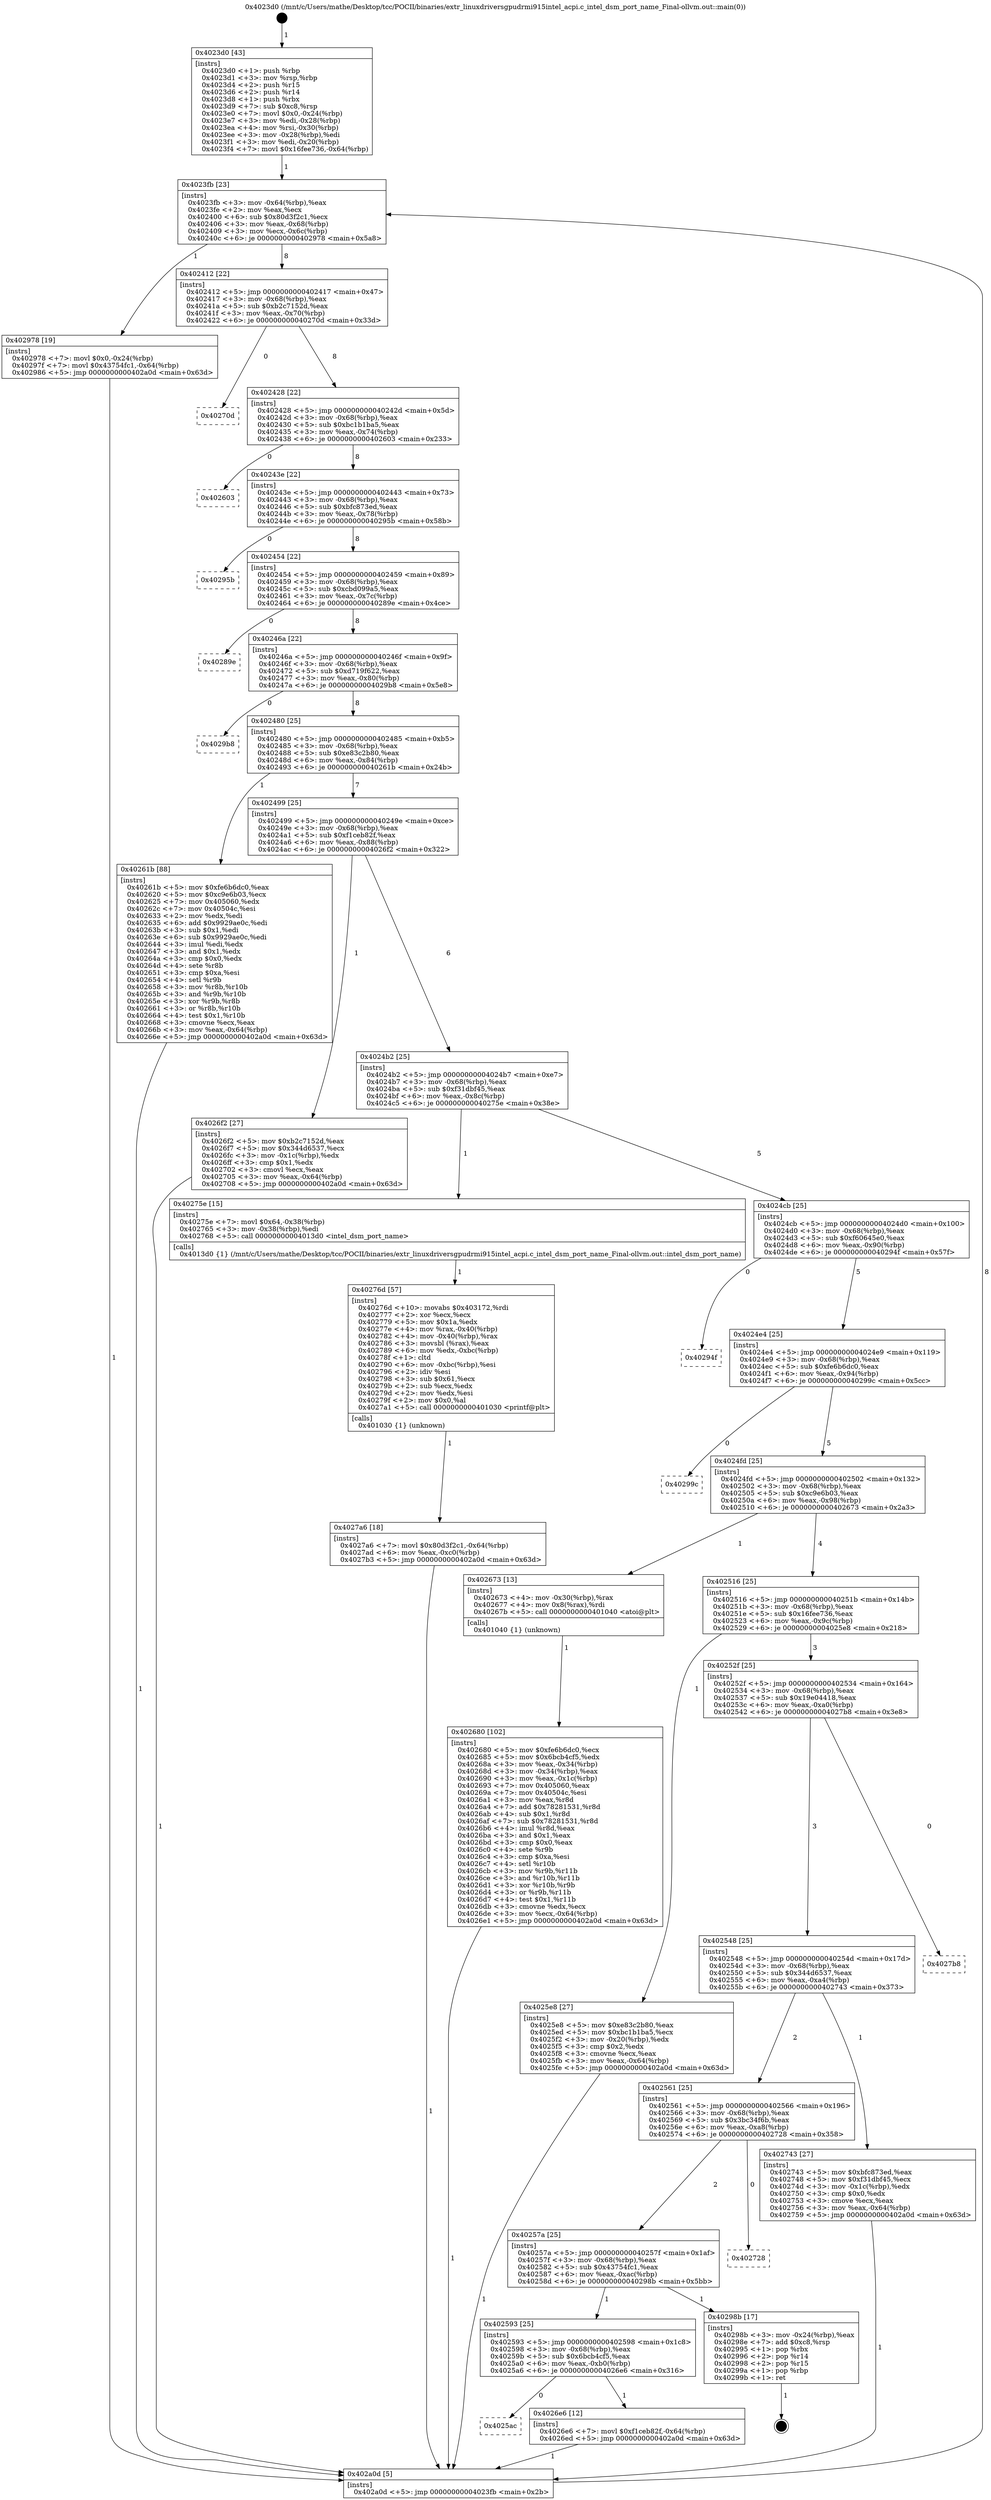 digraph "0x4023d0" {
  label = "0x4023d0 (/mnt/c/Users/mathe/Desktop/tcc/POCII/binaries/extr_linuxdriversgpudrmi915intel_acpi.c_intel_dsm_port_name_Final-ollvm.out::main(0))"
  labelloc = "t"
  node[shape=record]

  Entry [label="",width=0.3,height=0.3,shape=circle,fillcolor=black,style=filled]
  "0x4023fb" [label="{
     0x4023fb [23]\l
     | [instrs]\l
     &nbsp;&nbsp;0x4023fb \<+3\>: mov -0x64(%rbp),%eax\l
     &nbsp;&nbsp;0x4023fe \<+2\>: mov %eax,%ecx\l
     &nbsp;&nbsp;0x402400 \<+6\>: sub $0x80d3f2c1,%ecx\l
     &nbsp;&nbsp;0x402406 \<+3\>: mov %eax,-0x68(%rbp)\l
     &nbsp;&nbsp;0x402409 \<+3\>: mov %ecx,-0x6c(%rbp)\l
     &nbsp;&nbsp;0x40240c \<+6\>: je 0000000000402978 \<main+0x5a8\>\l
  }"]
  "0x402978" [label="{
     0x402978 [19]\l
     | [instrs]\l
     &nbsp;&nbsp;0x402978 \<+7\>: movl $0x0,-0x24(%rbp)\l
     &nbsp;&nbsp;0x40297f \<+7\>: movl $0x43754fc1,-0x64(%rbp)\l
     &nbsp;&nbsp;0x402986 \<+5\>: jmp 0000000000402a0d \<main+0x63d\>\l
  }"]
  "0x402412" [label="{
     0x402412 [22]\l
     | [instrs]\l
     &nbsp;&nbsp;0x402412 \<+5\>: jmp 0000000000402417 \<main+0x47\>\l
     &nbsp;&nbsp;0x402417 \<+3\>: mov -0x68(%rbp),%eax\l
     &nbsp;&nbsp;0x40241a \<+5\>: sub $0xb2c7152d,%eax\l
     &nbsp;&nbsp;0x40241f \<+3\>: mov %eax,-0x70(%rbp)\l
     &nbsp;&nbsp;0x402422 \<+6\>: je 000000000040270d \<main+0x33d\>\l
  }"]
  Exit [label="",width=0.3,height=0.3,shape=circle,fillcolor=black,style=filled,peripheries=2]
  "0x40270d" [label="{
     0x40270d\l
  }", style=dashed]
  "0x402428" [label="{
     0x402428 [22]\l
     | [instrs]\l
     &nbsp;&nbsp;0x402428 \<+5\>: jmp 000000000040242d \<main+0x5d\>\l
     &nbsp;&nbsp;0x40242d \<+3\>: mov -0x68(%rbp),%eax\l
     &nbsp;&nbsp;0x402430 \<+5\>: sub $0xbc1b1ba5,%eax\l
     &nbsp;&nbsp;0x402435 \<+3\>: mov %eax,-0x74(%rbp)\l
     &nbsp;&nbsp;0x402438 \<+6\>: je 0000000000402603 \<main+0x233\>\l
  }"]
  "0x4027a6" [label="{
     0x4027a6 [18]\l
     | [instrs]\l
     &nbsp;&nbsp;0x4027a6 \<+7\>: movl $0x80d3f2c1,-0x64(%rbp)\l
     &nbsp;&nbsp;0x4027ad \<+6\>: mov %eax,-0xc0(%rbp)\l
     &nbsp;&nbsp;0x4027b3 \<+5\>: jmp 0000000000402a0d \<main+0x63d\>\l
  }"]
  "0x402603" [label="{
     0x402603\l
  }", style=dashed]
  "0x40243e" [label="{
     0x40243e [22]\l
     | [instrs]\l
     &nbsp;&nbsp;0x40243e \<+5\>: jmp 0000000000402443 \<main+0x73\>\l
     &nbsp;&nbsp;0x402443 \<+3\>: mov -0x68(%rbp),%eax\l
     &nbsp;&nbsp;0x402446 \<+5\>: sub $0xbfc873ed,%eax\l
     &nbsp;&nbsp;0x40244b \<+3\>: mov %eax,-0x78(%rbp)\l
     &nbsp;&nbsp;0x40244e \<+6\>: je 000000000040295b \<main+0x58b\>\l
  }"]
  "0x40276d" [label="{
     0x40276d [57]\l
     | [instrs]\l
     &nbsp;&nbsp;0x40276d \<+10\>: movabs $0x403172,%rdi\l
     &nbsp;&nbsp;0x402777 \<+2\>: xor %ecx,%ecx\l
     &nbsp;&nbsp;0x402779 \<+5\>: mov $0x1a,%edx\l
     &nbsp;&nbsp;0x40277e \<+4\>: mov %rax,-0x40(%rbp)\l
     &nbsp;&nbsp;0x402782 \<+4\>: mov -0x40(%rbp),%rax\l
     &nbsp;&nbsp;0x402786 \<+3\>: movsbl (%rax),%eax\l
     &nbsp;&nbsp;0x402789 \<+6\>: mov %edx,-0xbc(%rbp)\l
     &nbsp;&nbsp;0x40278f \<+1\>: cltd\l
     &nbsp;&nbsp;0x402790 \<+6\>: mov -0xbc(%rbp),%esi\l
     &nbsp;&nbsp;0x402796 \<+2\>: idiv %esi\l
     &nbsp;&nbsp;0x402798 \<+3\>: sub $0x61,%ecx\l
     &nbsp;&nbsp;0x40279b \<+2\>: sub %ecx,%edx\l
     &nbsp;&nbsp;0x40279d \<+2\>: mov %edx,%esi\l
     &nbsp;&nbsp;0x40279f \<+2\>: mov $0x0,%al\l
     &nbsp;&nbsp;0x4027a1 \<+5\>: call 0000000000401030 \<printf@plt\>\l
     | [calls]\l
     &nbsp;&nbsp;0x401030 \{1\} (unknown)\l
  }"]
  "0x40295b" [label="{
     0x40295b\l
  }", style=dashed]
  "0x402454" [label="{
     0x402454 [22]\l
     | [instrs]\l
     &nbsp;&nbsp;0x402454 \<+5\>: jmp 0000000000402459 \<main+0x89\>\l
     &nbsp;&nbsp;0x402459 \<+3\>: mov -0x68(%rbp),%eax\l
     &nbsp;&nbsp;0x40245c \<+5\>: sub $0xcbd099a5,%eax\l
     &nbsp;&nbsp;0x402461 \<+3\>: mov %eax,-0x7c(%rbp)\l
     &nbsp;&nbsp;0x402464 \<+6\>: je 000000000040289e \<main+0x4ce\>\l
  }"]
  "0x4025ac" [label="{
     0x4025ac\l
  }", style=dashed]
  "0x40289e" [label="{
     0x40289e\l
  }", style=dashed]
  "0x40246a" [label="{
     0x40246a [22]\l
     | [instrs]\l
     &nbsp;&nbsp;0x40246a \<+5\>: jmp 000000000040246f \<main+0x9f\>\l
     &nbsp;&nbsp;0x40246f \<+3\>: mov -0x68(%rbp),%eax\l
     &nbsp;&nbsp;0x402472 \<+5\>: sub $0xd719f622,%eax\l
     &nbsp;&nbsp;0x402477 \<+3\>: mov %eax,-0x80(%rbp)\l
     &nbsp;&nbsp;0x40247a \<+6\>: je 00000000004029b8 \<main+0x5e8\>\l
  }"]
  "0x4026e6" [label="{
     0x4026e6 [12]\l
     | [instrs]\l
     &nbsp;&nbsp;0x4026e6 \<+7\>: movl $0xf1ceb82f,-0x64(%rbp)\l
     &nbsp;&nbsp;0x4026ed \<+5\>: jmp 0000000000402a0d \<main+0x63d\>\l
  }"]
  "0x4029b8" [label="{
     0x4029b8\l
  }", style=dashed]
  "0x402480" [label="{
     0x402480 [25]\l
     | [instrs]\l
     &nbsp;&nbsp;0x402480 \<+5\>: jmp 0000000000402485 \<main+0xb5\>\l
     &nbsp;&nbsp;0x402485 \<+3\>: mov -0x68(%rbp),%eax\l
     &nbsp;&nbsp;0x402488 \<+5\>: sub $0xe83c2b80,%eax\l
     &nbsp;&nbsp;0x40248d \<+6\>: mov %eax,-0x84(%rbp)\l
     &nbsp;&nbsp;0x402493 \<+6\>: je 000000000040261b \<main+0x24b\>\l
  }"]
  "0x402593" [label="{
     0x402593 [25]\l
     | [instrs]\l
     &nbsp;&nbsp;0x402593 \<+5\>: jmp 0000000000402598 \<main+0x1c8\>\l
     &nbsp;&nbsp;0x402598 \<+3\>: mov -0x68(%rbp),%eax\l
     &nbsp;&nbsp;0x40259b \<+5\>: sub $0x6bcb4cf5,%eax\l
     &nbsp;&nbsp;0x4025a0 \<+6\>: mov %eax,-0xb0(%rbp)\l
     &nbsp;&nbsp;0x4025a6 \<+6\>: je 00000000004026e6 \<main+0x316\>\l
  }"]
  "0x40261b" [label="{
     0x40261b [88]\l
     | [instrs]\l
     &nbsp;&nbsp;0x40261b \<+5\>: mov $0xfe6b6dc0,%eax\l
     &nbsp;&nbsp;0x402620 \<+5\>: mov $0xc9e6b03,%ecx\l
     &nbsp;&nbsp;0x402625 \<+7\>: mov 0x405060,%edx\l
     &nbsp;&nbsp;0x40262c \<+7\>: mov 0x40504c,%esi\l
     &nbsp;&nbsp;0x402633 \<+2\>: mov %edx,%edi\l
     &nbsp;&nbsp;0x402635 \<+6\>: add $0x9929ae0c,%edi\l
     &nbsp;&nbsp;0x40263b \<+3\>: sub $0x1,%edi\l
     &nbsp;&nbsp;0x40263e \<+6\>: sub $0x9929ae0c,%edi\l
     &nbsp;&nbsp;0x402644 \<+3\>: imul %edi,%edx\l
     &nbsp;&nbsp;0x402647 \<+3\>: and $0x1,%edx\l
     &nbsp;&nbsp;0x40264a \<+3\>: cmp $0x0,%edx\l
     &nbsp;&nbsp;0x40264d \<+4\>: sete %r8b\l
     &nbsp;&nbsp;0x402651 \<+3\>: cmp $0xa,%esi\l
     &nbsp;&nbsp;0x402654 \<+4\>: setl %r9b\l
     &nbsp;&nbsp;0x402658 \<+3\>: mov %r8b,%r10b\l
     &nbsp;&nbsp;0x40265b \<+3\>: and %r9b,%r10b\l
     &nbsp;&nbsp;0x40265e \<+3\>: xor %r9b,%r8b\l
     &nbsp;&nbsp;0x402661 \<+3\>: or %r8b,%r10b\l
     &nbsp;&nbsp;0x402664 \<+4\>: test $0x1,%r10b\l
     &nbsp;&nbsp;0x402668 \<+3\>: cmovne %ecx,%eax\l
     &nbsp;&nbsp;0x40266b \<+3\>: mov %eax,-0x64(%rbp)\l
     &nbsp;&nbsp;0x40266e \<+5\>: jmp 0000000000402a0d \<main+0x63d\>\l
  }"]
  "0x402499" [label="{
     0x402499 [25]\l
     | [instrs]\l
     &nbsp;&nbsp;0x402499 \<+5\>: jmp 000000000040249e \<main+0xce\>\l
     &nbsp;&nbsp;0x40249e \<+3\>: mov -0x68(%rbp),%eax\l
     &nbsp;&nbsp;0x4024a1 \<+5\>: sub $0xf1ceb82f,%eax\l
     &nbsp;&nbsp;0x4024a6 \<+6\>: mov %eax,-0x88(%rbp)\l
     &nbsp;&nbsp;0x4024ac \<+6\>: je 00000000004026f2 \<main+0x322\>\l
  }"]
  "0x40298b" [label="{
     0x40298b [17]\l
     | [instrs]\l
     &nbsp;&nbsp;0x40298b \<+3\>: mov -0x24(%rbp),%eax\l
     &nbsp;&nbsp;0x40298e \<+7\>: add $0xc8,%rsp\l
     &nbsp;&nbsp;0x402995 \<+1\>: pop %rbx\l
     &nbsp;&nbsp;0x402996 \<+2\>: pop %r14\l
     &nbsp;&nbsp;0x402998 \<+2\>: pop %r15\l
     &nbsp;&nbsp;0x40299a \<+1\>: pop %rbp\l
     &nbsp;&nbsp;0x40299b \<+1\>: ret\l
  }"]
  "0x4026f2" [label="{
     0x4026f2 [27]\l
     | [instrs]\l
     &nbsp;&nbsp;0x4026f2 \<+5\>: mov $0xb2c7152d,%eax\l
     &nbsp;&nbsp;0x4026f7 \<+5\>: mov $0x344d6537,%ecx\l
     &nbsp;&nbsp;0x4026fc \<+3\>: mov -0x1c(%rbp),%edx\l
     &nbsp;&nbsp;0x4026ff \<+3\>: cmp $0x1,%edx\l
     &nbsp;&nbsp;0x402702 \<+3\>: cmovl %ecx,%eax\l
     &nbsp;&nbsp;0x402705 \<+3\>: mov %eax,-0x64(%rbp)\l
     &nbsp;&nbsp;0x402708 \<+5\>: jmp 0000000000402a0d \<main+0x63d\>\l
  }"]
  "0x4024b2" [label="{
     0x4024b2 [25]\l
     | [instrs]\l
     &nbsp;&nbsp;0x4024b2 \<+5\>: jmp 00000000004024b7 \<main+0xe7\>\l
     &nbsp;&nbsp;0x4024b7 \<+3\>: mov -0x68(%rbp),%eax\l
     &nbsp;&nbsp;0x4024ba \<+5\>: sub $0xf31dbf45,%eax\l
     &nbsp;&nbsp;0x4024bf \<+6\>: mov %eax,-0x8c(%rbp)\l
     &nbsp;&nbsp;0x4024c5 \<+6\>: je 000000000040275e \<main+0x38e\>\l
  }"]
  "0x40257a" [label="{
     0x40257a [25]\l
     | [instrs]\l
     &nbsp;&nbsp;0x40257a \<+5\>: jmp 000000000040257f \<main+0x1af\>\l
     &nbsp;&nbsp;0x40257f \<+3\>: mov -0x68(%rbp),%eax\l
     &nbsp;&nbsp;0x402582 \<+5\>: sub $0x43754fc1,%eax\l
     &nbsp;&nbsp;0x402587 \<+6\>: mov %eax,-0xac(%rbp)\l
     &nbsp;&nbsp;0x40258d \<+6\>: je 000000000040298b \<main+0x5bb\>\l
  }"]
  "0x40275e" [label="{
     0x40275e [15]\l
     | [instrs]\l
     &nbsp;&nbsp;0x40275e \<+7\>: movl $0x64,-0x38(%rbp)\l
     &nbsp;&nbsp;0x402765 \<+3\>: mov -0x38(%rbp),%edi\l
     &nbsp;&nbsp;0x402768 \<+5\>: call 00000000004013d0 \<intel_dsm_port_name\>\l
     | [calls]\l
     &nbsp;&nbsp;0x4013d0 \{1\} (/mnt/c/Users/mathe/Desktop/tcc/POCII/binaries/extr_linuxdriversgpudrmi915intel_acpi.c_intel_dsm_port_name_Final-ollvm.out::intel_dsm_port_name)\l
  }"]
  "0x4024cb" [label="{
     0x4024cb [25]\l
     | [instrs]\l
     &nbsp;&nbsp;0x4024cb \<+5\>: jmp 00000000004024d0 \<main+0x100\>\l
     &nbsp;&nbsp;0x4024d0 \<+3\>: mov -0x68(%rbp),%eax\l
     &nbsp;&nbsp;0x4024d3 \<+5\>: sub $0xf60645e0,%eax\l
     &nbsp;&nbsp;0x4024d8 \<+6\>: mov %eax,-0x90(%rbp)\l
     &nbsp;&nbsp;0x4024de \<+6\>: je 000000000040294f \<main+0x57f\>\l
  }"]
  "0x402728" [label="{
     0x402728\l
  }", style=dashed]
  "0x40294f" [label="{
     0x40294f\l
  }", style=dashed]
  "0x4024e4" [label="{
     0x4024e4 [25]\l
     | [instrs]\l
     &nbsp;&nbsp;0x4024e4 \<+5\>: jmp 00000000004024e9 \<main+0x119\>\l
     &nbsp;&nbsp;0x4024e9 \<+3\>: mov -0x68(%rbp),%eax\l
     &nbsp;&nbsp;0x4024ec \<+5\>: sub $0xfe6b6dc0,%eax\l
     &nbsp;&nbsp;0x4024f1 \<+6\>: mov %eax,-0x94(%rbp)\l
     &nbsp;&nbsp;0x4024f7 \<+6\>: je 000000000040299c \<main+0x5cc\>\l
  }"]
  "0x402561" [label="{
     0x402561 [25]\l
     | [instrs]\l
     &nbsp;&nbsp;0x402561 \<+5\>: jmp 0000000000402566 \<main+0x196\>\l
     &nbsp;&nbsp;0x402566 \<+3\>: mov -0x68(%rbp),%eax\l
     &nbsp;&nbsp;0x402569 \<+5\>: sub $0x3bc34f6b,%eax\l
     &nbsp;&nbsp;0x40256e \<+6\>: mov %eax,-0xa8(%rbp)\l
     &nbsp;&nbsp;0x402574 \<+6\>: je 0000000000402728 \<main+0x358\>\l
  }"]
  "0x40299c" [label="{
     0x40299c\l
  }", style=dashed]
  "0x4024fd" [label="{
     0x4024fd [25]\l
     | [instrs]\l
     &nbsp;&nbsp;0x4024fd \<+5\>: jmp 0000000000402502 \<main+0x132\>\l
     &nbsp;&nbsp;0x402502 \<+3\>: mov -0x68(%rbp),%eax\l
     &nbsp;&nbsp;0x402505 \<+5\>: sub $0xc9e6b03,%eax\l
     &nbsp;&nbsp;0x40250a \<+6\>: mov %eax,-0x98(%rbp)\l
     &nbsp;&nbsp;0x402510 \<+6\>: je 0000000000402673 \<main+0x2a3\>\l
  }"]
  "0x402743" [label="{
     0x402743 [27]\l
     | [instrs]\l
     &nbsp;&nbsp;0x402743 \<+5\>: mov $0xbfc873ed,%eax\l
     &nbsp;&nbsp;0x402748 \<+5\>: mov $0xf31dbf45,%ecx\l
     &nbsp;&nbsp;0x40274d \<+3\>: mov -0x1c(%rbp),%edx\l
     &nbsp;&nbsp;0x402750 \<+3\>: cmp $0x0,%edx\l
     &nbsp;&nbsp;0x402753 \<+3\>: cmove %ecx,%eax\l
     &nbsp;&nbsp;0x402756 \<+3\>: mov %eax,-0x64(%rbp)\l
     &nbsp;&nbsp;0x402759 \<+5\>: jmp 0000000000402a0d \<main+0x63d\>\l
  }"]
  "0x402673" [label="{
     0x402673 [13]\l
     | [instrs]\l
     &nbsp;&nbsp;0x402673 \<+4\>: mov -0x30(%rbp),%rax\l
     &nbsp;&nbsp;0x402677 \<+4\>: mov 0x8(%rax),%rdi\l
     &nbsp;&nbsp;0x40267b \<+5\>: call 0000000000401040 \<atoi@plt\>\l
     | [calls]\l
     &nbsp;&nbsp;0x401040 \{1\} (unknown)\l
  }"]
  "0x402516" [label="{
     0x402516 [25]\l
     | [instrs]\l
     &nbsp;&nbsp;0x402516 \<+5\>: jmp 000000000040251b \<main+0x14b\>\l
     &nbsp;&nbsp;0x40251b \<+3\>: mov -0x68(%rbp),%eax\l
     &nbsp;&nbsp;0x40251e \<+5\>: sub $0x16fee736,%eax\l
     &nbsp;&nbsp;0x402523 \<+6\>: mov %eax,-0x9c(%rbp)\l
     &nbsp;&nbsp;0x402529 \<+6\>: je 00000000004025e8 \<main+0x218\>\l
  }"]
  "0x402548" [label="{
     0x402548 [25]\l
     | [instrs]\l
     &nbsp;&nbsp;0x402548 \<+5\>: jmp 000000000040254d \<main+0x17d\>\l
     &nbsp;&nbsp;0x40254d \<+3\>: mov -0x68(%rbp),%eax\l
     &nbsp;&nbsp;0x402550 \<+5\>: sub $0x344d6537,%eax\l
     &nbsp;&nbsp;0x402555 \<+6\>: mov %eax,-0xa4(%rbp)\l
     &nbsp;&nbsp;0x40255b \<+6\>: je 0000000000402743 \<main+0x373\>\l
  }"]
  "0x4025e8" [label="{
     0x4025e8 [27]\l
     | [instrs]\l
     &nbsp;&nbsp;0x4025e8 \<+5\>: mov $0xe83c2b80,%eax\l
     &nbsp;&nbsp;0x4025ed \<+5\>: mov $0xbc1b1ba5,%ecx\l
     &nbsp;&nbsp;0x4025f2 \<+3\>: mov -0x20(%rbp),%edx\l
     &nbsp;&nbsp;0x4025f5 \<+3\>: cmp $0x2,%edx\l
     &nbsp;&nbsp;0x4025f8 \<+3\>: cmovne %ecx,%eax\l
     &nbsp;&nbsp;0x4025fb \<+3\>: mov %eax,-0x64(%rbp)\l
     &nbsp;&nbsp;0x4025fe \<+5\>: jmp 0000000000402a0d \<main+0x63d\>\l
  }"]
  "0x40252f" [label="{
     0x40252f [25]\l
     | [instrs]\l
     &nbsp;&nbsp;0x40252f \<+5\>: jmp 0000000000402534 \<main+0x164\>\l
     &nbsp;&nbsp;0x402534 \<+3\>: mov -0x68(%rbp),%eax\l
     &nbsp;&nbsp;0x402537 \<+5\>: sub $0x19e04418,%eax\l
     &nbsp;&nbsp;0x40253c \<+6\>: mov %eax,-0xa0(%rbp)\l
     &nbsp;&nbsp;0x402542 \<+6\>: je 00000000004027b8 \<main+0x3e8\>\l
  }"]
  "0x402a0d" [label="{
     0x402a0d [5]\l
     | [instrs]\l
     &nbsp;&nbsp;0x402a0d \<+5\>: jmp 00000000004023fb \<main+0x2b\>\l
  }"]
  "0x4023d0" [label="{
     0x4023d0 [43]\l
     | [instrs]\l
     &nbsp;&nbsp;0x4023d0 \<+1\>: push %rbp\l
     &nbsp;&nbsp;0x4023d1 \<+3\>: mov %rsp,%rbp\l
     &nbsp;&nbsp;0x4023d4 \<+2\>: push %r15\l
     &nbsp;&nbsp;0x4023d6 \<+2\>: push %r14\l
     &nbsp;&nbsp;0x4023d8 \<+1\>: push %rbx\l
     &nbsp;&nbsp;0x4023d9 \<+7\>: sub $0xc8,%rsp\l
     &nbsp;&nbsp;0x4023e0 \<+7\>: movl $0x0,-0x24(%rbp)\l
     &nbsp;&nbsp;0x4023e7 \<+3\>: mov %edi,-0x28(%rbp)\l
     &nbsp;&nbsp;0x4023ea \<+4\>: mov %rsi,-0x30(%rbp)\l
     &nbsp;&nbsp;0x4023ee \<+3\>: mov -0x28(%rbp),%edi\l
     &nbsp;&nbsp;0x4023f1 \<+3\>: mov %edi,-0x20(%rbp)\l
     &nbsp;&nbsp;0x4023f4 \<+7\>: movl $0x16fee736,-0x64(%rbp)\l
  }"]
  "0x402680" [label="{
     0x402680 [102]\l
     | [instrs]\l
     &nbsp;&nbsp;0x402680 \<+5\>: mov $0xfe6b6dc0,%ecx\l
     &nbsp;&nbsp;0x402685 \<+5\>: mov $0x6bcb4cf5,%edx\l
     &nbsp;&nbsp;0x40268a \<+3\>: mov %eax,-0x34(%rbp)\l
     &nbsp;&nbsp;0x40268d \<+3\>: mov -0x34(%rbp),%eax\l
     &nbsp;&nbsp;0x402690 \<+3\>: mov %eax,-0x1c(%rbp)\l
     &nbsp;&nbsp;0x402693 \<+7\>: mov 0x405060,%eax\l
     &nbsp;&nbsp;0x40269a \<+7\>: mov 0x40504c,%esi\l
     &nbsp;&nbsp;0x4026a1 \<+3\>: mov %eax,%r8d\l
     &nbsp;&nbsp;0x4026a4 \<+7\>: add $0x78281531,%r8d\l
     &nbsp;&nbsp;0x4026ab \<+4\>: sub $0x1,%r8d\l
     &nbsp;&nbsp;0x4026af \<+7\>: sub $0x78281531,%r8d\l
     &nbsp;&nbsp;0x4026b6 \<+4\>: imul %r8d,%eax\l
     &nbsp;&nbsp;0x4026ba \<+3\>: and $0x1,%eax\l
     &nbsp;&nbsp;0x4026bd \<+3\>: cmp $0x0,%eax\l
     &nbsp;&nbsp;0x4026c0 \<+4\>: sete %r9b\l
     &nbsp;&nbsp;0x4026c4 \<+3\>: cmp $0xa,%esi\l
     &nbsp;&nbsp;0x4026c7 \<+4\>: setl %r10b\l
     &nbsp;&nbsp;0x4026cb \<+3\>: mov %r9b,%r11b\l
     &nbsp;&nbsp;0x4026ce \<+3\>: and %r10b,%r11b\l
     &nbsp;&nbsp;0x4026d1 \<+3\>: xor %r10b,%r9b\l
     &nbsp;&nbsp;0x4026d4 \<+3\>: or %r9b,%r11b\l
     &nbsp;&nbsp;0x4026d7 \<+4\>: test $0x1,%r11b\l
     &nbsp;&nbsp;0x4026db \<+3\>: cmovne %edx,%ecx\l
     &nbsp;&nbsp;0x4026de \<+3\>: mov %ecx,-0x64(%rbp)\l
     &nbsp;&nbsp;0x4026e1 \<+5\>: jmp 0000000000402a0d \<main+0x63d\>\l
  }"]
  "0x4027b8" [label="{
     0x4027b8\l
  }", style=dashed]
  Entry -> "0x4023d0" [label=" 1"]
  "0x4023fb" -> "0x402978" [label=" 1"]
  "0x4023fb" -> "0x402412" [label=" 8"]
  "0x40298b" -> Exit [label=" 1"]
  "0x402412" -> "0x40270d" [label=" 0"]
  "0x402412" -> "0x402428" [label=" 8"]
  "0x402978" -> "0x402a0d" [label=" 1"]
  "0x402428" -> "0x402603" [label=" 0"]
  "0x402428" -> "0x40243e" [label=" 8"]
  "0x4027a6" -> "0x402a0d" [label=" 1"]
  "0x40243e" -> "0x40295b" [label=" 0"]
  "0x40243e" -> "0x402454" [label=" 8"]
  "0x40276d" -> "0x4027a6" [label=" 1"]
  "0x402454" -> "0x40289e" [label=" 0"]
  "0x402454" -> "0x40246a" [label=" 8"]
  "0x40275e" -> "0x40276d" [label=" 1"]
  "0x40246a" -> "0x4029b8" [label=" 0"]
  "0x40246a" -> "0x402480" [label=" 8"]
  "0x402743" -> "0x402a0d" [label=" 1"]
  "0x402480" -> "0x40261b" [label=" 1"]
  "0x402480" -> "0x402499" [label=" 7"]
  "0x4026e6" -> "0x402a0d" [label=" 1"]
  "0x402499" -> "0x4026f2" [label=" 1"]
  "0x402499" -> "0x4024b2" [label=" 6"]
  "0x402593" -> "0x4025ac" [label=" 0"]
  "0x4024b2" -> "0x40275e" [label=" 1"]
  "0x4024b2" -> "0x4024cb" [label=" 5"]
  "0x4026f2" -> "0x402a0d" [label=" 1"]
  "0x4024cb" -> "0x40294f" [label=" 0"]
  "0x4024cb" -> "0x4024e4" [label=" 5"]
  "0x40257a" -> "0x402593" [label=" 1"]
  "0x4024e4" -> "0x40299c" [label=" 0"]
  "0x4024e4" -> "0x4024fd" [label=" 5"]
  "0x402593" -> "0x4026e6" [label=" 1"]
  "0x4024fd" -> "0x402673" [label=" 1"]
  "0x4024fd" -> "0x402516" [label=" 4"]
  "0x402561" -> "0x40257a" [label=" 2"]
  "0x402516" -> "0x4025e8" [label=" 1"]
  "0x402516" -> "0x40252f" [label=" 3"]
  "0x4025e8" -> "0x402a0d" [label=" 1"]
  "0x4023d0" -> "0x4023fb" [label=" 1"]
  "0x402a0d" -> "0x4023fb" [label=" 8"]
  "0x40261b" -> "0x402a0d" [label=" 1"]
  "0x402673" -> "0x402680" [label=" 1"]
  "0x402680" -> "0x402a0d" [label=" 1"]
  "0x40257a" -> "0x40298b" [label=" 1"]
  "0x40252f" -> "0x4027b8" [label=" 0"]
  "0x40252f" -> "0x402548" [label=" 3"]
  "0x402561" -> "0x402728" [label=" 0"]
  "0x402548" -> "0x402743" [label=" 1"]
  "0x402548" -> "0x402561" [label=" 2"]
}
